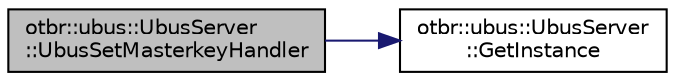 digraph "otbr::ubus::UbusServer::UbusSetMasterkeyHandler"
{
  edge [fontname="Helvetica",fontsize="10",labelfontname="Helvetica",labelfontsize="10"];
  node [fontname="Helvetica",fontsize="10",shape=record];
  rankdir="LR";
  Node232 [label="otbr::ubus::UbusServer\l::UbusSetMasterkeyHandler",height=0.2,width=0.4,color="black", fillcolor="grey75", style="filled", fontcolor="black"];
  Node232 -> Node233 [color="midnightblue",fontsize="10",style="solid",fontname="Helvetica"];
  Node233 [label="otbr::ubus::UbusServer\l::GetInstance",height=0.2,width=0.4,color="black", fillcolor="white", style="filled",URL="$d9/dea/classotbr_1_1ubus_1_1UbusServer.html#a869e5a269f8df9231e60b8b23de90362",tooltip="This method return the instance of the global UbusServer. "];
}
